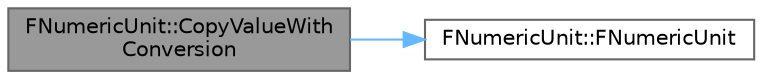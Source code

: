 digraph "FNumericUnit::CopyValueWithConversion"
{
 // INTERACTIVE_SVG=YES
 // LATEX_PDF_SIZE
  bgcolor="transparent";
  edge [fontname=Helvetica,fontsize=10,labelfontname=Helvetica,labelfontsize=10];
  node [fontname=Helvetica,fontsize=10,shape=box,height=0.2,width=0.4];
  rankdir="LR";
  Node1 [id="Node000001",label="FNumericUnit::CopyValueWith\lConversion",height=0.2,width=0.4,color="gray40", fillcolor="grey60", style="filled", fontcolor="black",tooltip="Copy another unit into this one, taking account of its units, and applying necessary conversion."];
  Node1 -> Node2 [id="edge1_Node000001_Node000002",color="steelblue1",style="solid",tooltip=" "];
  Node2 [id="Node000002",label="FNumericUnit::FNumericUnit",height=0.2,width=0.4,color="grey40", fillcolor="white", style="filled",URL="$d8/de9/structFNumericUnit.html#ab9e62ac7c2c28a58d45e65182ce77abb",tooltip="Constructors."];
}
